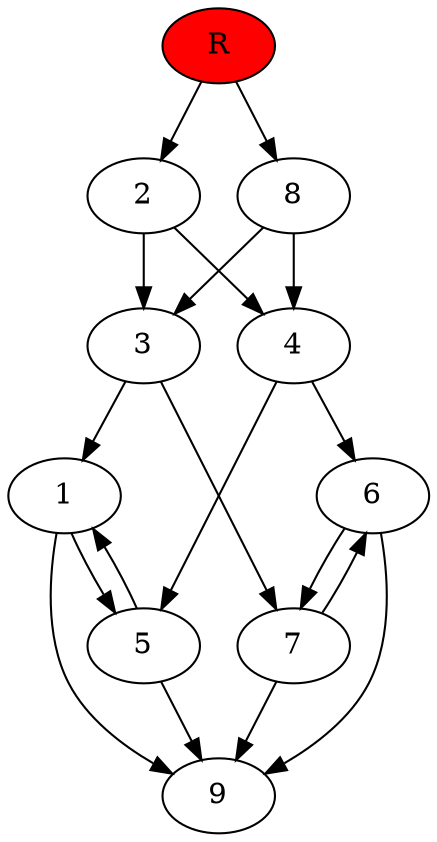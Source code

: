 digraph prb10293 {
	1
	2
	3
	4
	5
	6
	7
	8
	R [fillcolor="#ff0000" style=filled]
	1 -> 5
	1 -> 9
	2 -> 3
	2 -> 4
	3 -> 1
	3 -> 7
	4 -> 5
	4 -> 6
	5 -> 1
	5 -> 9
	6 -> 7
	6 -> 9
	7 -> 6
	7 -> 9
	8 -> 3
	8 -> 4
	R -> 2
	R -> 8
}
